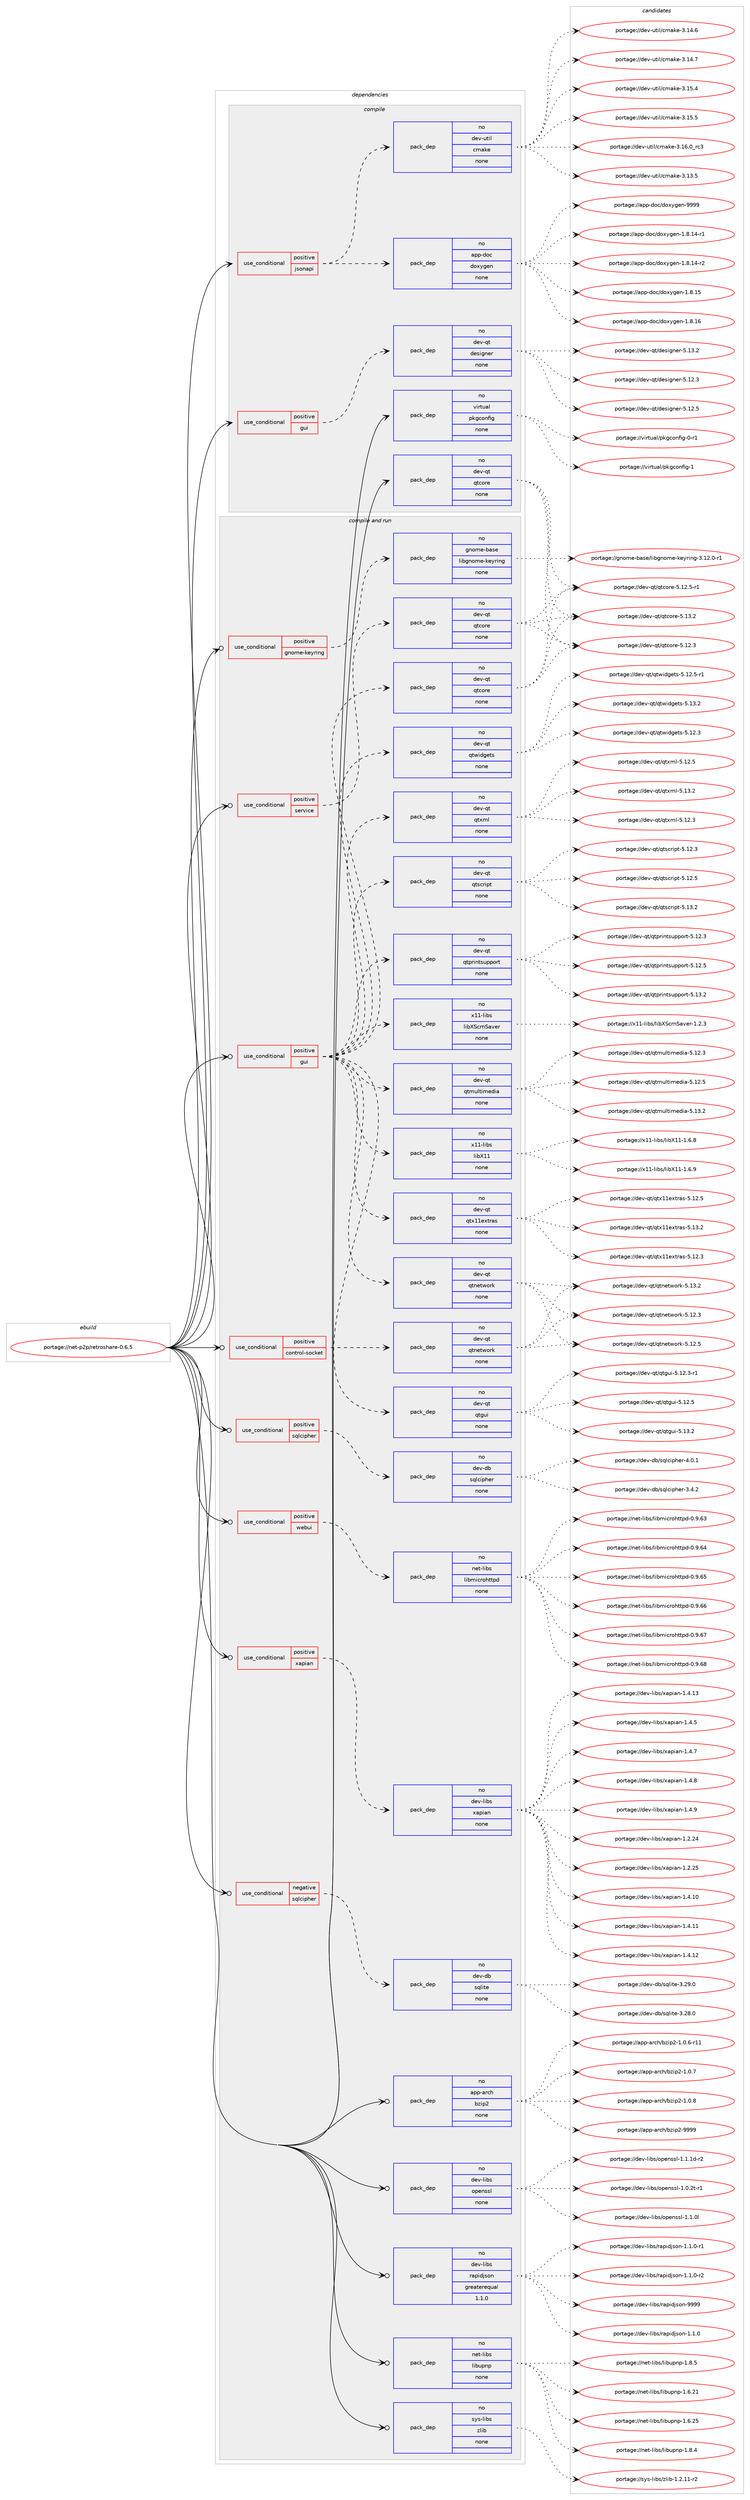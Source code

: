digraph prolog {

# *************
# Graph options
# *************

newrank=true;
concentrate=true;
compound=true;
graph [rankdir=LR,fontname=Helvetica,fontsize=10,ranksep=1.5];#, ranksep=2.5, nodesep=0.2];
edge  [arrowhead=vee];
node  [fontname=Helvetica,fontsize=10];

# **********
# The ebuild
# **********

subgraph cluster_leftcol {
color=gray;
rank=same;
label=<<i>ebuild</i>>;
id [label="portage://net-p2p/retroshare-0.6.5", color=red, width=4, href="../net-p2p/retroshare-0.6.5.svg"];
}

# ****************
# The dependencies
# ****************

subgraph cluster_midcol {
color=gray;
label=<<i>dependencies</i>>;
subgraph cluster_compile {
fillcolor="#eeeeee";
style=filled;
label=<<i>compile</i>>;
subgraph cond93320 {
dependency373600 [label=<<TABLE BORDER="0" CELLBORDER="1" CELLSPACING="0" CELLPADDING="4"><TR><TD ROWSPAN="3" CELLPADDING="10">use_conditional</TD></TR><TR><TD>positive</TD></TR><TR><TD>gui</TD></TR></TABLE>>, shape=none, color=red];
subgraph pack273964 {
dependency373601 [label=<<TABLE BORDER="0" CELLBORDER="1" CELLSPACING="0" CELLPADDING="4" WIDTH="220"><TR><TD ROWSPAN="6" CELLPADDING="30">pack_dep</TD></TR><TR><TD WIDTH="110">no</TD></TR><TR><TD>dev-qt</TD></TR><TR><TD>designer</TD></TR><TR><TD>none</TD></TR><TR><TD></TD></TR></TABLE>>, shape=none, color=blue];
}
dependency373600:e -> dependency373601:w [weight=20,style="dashed",arrowhead="vee"];
}
id:e -> dependency373600:w [weight=20,style="solid",arrowhead="vee"];
subgraph cond93321 {
dependency373602 [label=<<TABLE BORDER="0" CELLBORDER="1" CELLSPACING="0" CELLPADDING="4"><TR><TD ROWSPAN="3" CELLPADDING="10">use_conditional</TD></TR><TR><TD>positive</TD></TR><TR><TD>jsonapi</TD></TR></TABLE>>, shape=none, color=red];
subgraph pack273965 {
dependency373603 [label=<<TABLE BORDER="0" CELLBORDER="1" CELLSPACING="0" CELLPADDING="4" WIDTH="220"><TR><TD ROWSPAN="6" CELLPADDING="30">pack_dep</TD></TR><TR><TD WIDTH="110">no</TD></TR><TR><TD>app-doc</TD></TR><TR><TD>doxygen</TD></TR><TR><TD>none</TD></TR><TR><TD></TD></TR></TABLE>>, shape=none, color=blue];
}
dependency373602:e -> dependency373603:w [weight=20,style="dashed",arrowhead="vee"];
subgraph pack273966 {
dependency373604 [label=<<TABLE BORDER="0" CELLBORDER="1" CELLSPACING="0" CELLPADDING="4" WIDTH="220"><TR><TD ROWSPAN="6" CELLPADDING="30">pack_dep</TD></TR><TR><TD WIDTH="110">no</TD></TR><TR><TD>dev-util</TD></TR><TR><TD>cmake</TD></TR><TR><TD>none</TD></TR><TR><TD></TD></TR></TABLE>>, shape=none, color=blue];
}
dependency373602:e -> dependency373604:w [weight=20,style="dashed",arrowhead="vee"];
}
id:e -> dependency373602:w [weight=20,style="solid",arrowhead="vee"];
subgraph pack273967 {
dependency373605 [label=<<TABLE BORDER="0" CELLBORDER="1" CELLSPACING="0" CELLPADDING="4" WIDTH="220"><TR><TD ROWSPAN="6" CELLPADDING="30">pack_dep</TD></TR><TR><TD WIDTH="110">no</TD></TR><TR><TD>dev-qt</TD></TR><TR><TD>qtcore</TD></TR><TR><TD>none</TD></TR><TR><TD></TD></TR></TABLE>>, shape=none, color=blue];
}
id:e -> dependency373605:w [weight=20,style="solid",arrowhead="vee"];
subgraph pack273968 {
dependency373606 [label=<<TABLE BORDER="0" CELLBORDER="1" CELLSPACING="0" CELLPADDING="4" WIDTH="220"><TR><TD ROWSPAN="6" CELLPADDING="30">pack_dep</TD></TR><TR><TD WIDTH="110">no</TD></TR><TR><TD>virtual</TD></TR><TR><TD>pkgconfig</TD></TR><TR><TD>none</TD></TR><TR><TD></TD></TR></TABLE>>, shape=none, color=blue];
}
id:e -> dependency373606:w [weight=20,style="solid",arrowhead="vee"];
}
subgraph cluster_compileandrun {
fillcolor="#eeeeee";
style=filled;
label=<<i>compile and run</i>>;
subgraph cond93322 {
dependency373607 [label=<<TABLE BORDER="0" CELLBORDER="1" CELLSPACING="0" CELLPADDING="4"><TR><TD ROWSPAN="3" CELLPADDING="10">use_conditional</TD></TR><TR><TD>negative</TD></TR><TR><TD>sqlcipher</TD></TR></TABLE>>, shape=none, color=red];
subgraph pack273969 {
dependency373608 [label=<<TABLE BORDER="0" CELLBORDER="1" CELLSPACING="0" CELLPADDING="4" WIDTH="220"><TR><TD ROWSPAN="6" CELLPADDING="30">pack_dep</TD></TR><TR><TD WIDTH="110">no</TD></TR><TR><TD>dev-db</TD></TR><TR><TD>sqlite</TD></TR><TR><TD>none</TD></TR><TR><TD></TD></TR></TABLE>>, shape=none, color=blue];
}
dependency373607:e -> dependency373608:w [weight=20,style="dashed",arrowhead="vee"];
}
id:e -> dependency373607:w [weight=20,style="solid",arrowhead="odotvee"];
subgraph cond93323 {
dependency373609 [label=<<TABLE BORDER="0" CELLBORDER="1" CELLSPACING="0" CELLPADDING="4"><TR><TD ROWSPAN="3" CELLPADDING="10">use_conditional</TD></TR><TR><TD>positive</TD></TR><TR><TD>control-socket</TD></TR></TABLE>>, shape=none, color=red];
subgraph pack273970 {
dependency373610 [label=<<TABLE BORDER="0" CELLBORDER="1" CELLSPACING="0" CELLPADDING="4" WIDTH="220"><TR><TD ROWSPAN="6" CELLPADDING="30">pack_dep</TD></TR><TR><TD WIDTH="110">no</TD></TR><TR><TD>dev-qt</TD></TR><TR><TD>qtnetwork</TD></TR><TR><TD>none</TD></TR><TR><TD></TD></TR></TABLE>>, shape=none, color=blue];
}
dependency373609:e -> dependency373610:w [weight=20,style="dashed",arrowhead="vee"];
}
id:e -> dependency373609:w [weight=20,style="solid",arrowhead="odotvee"];
subgraph cond93324 {
dependency373611 [label=<<TABLE BORDER="0" CELLBORDER="1" CELLSPACING="0" CELLPADDING="4"><TR><TD ROWSPAN="3" CELLPADDING="10">use_conditional</TD></TR><TR><TD>positive</TD></TR><TR><TD>gnome-keyring</TD></TR></TABLE>>, shape=none, color=red];
subgraph pack273971 {
dependency373612 [label=<<TABLE BORDER="0" CELLBORDER="1" CELLSPACING="0" CELLPADDING="4" WIDTH="220"><TR><TD ROWSPAN="6" CELLPADDING="30">pack_dep</TD></TR><TR><TD WIDTH="110">no</TD></TR><TR><TD>gnome-base</TD></TR><TR><TD>libgnome-keyring</TD></TR><TR><TD>none</TD></TR><TR><TD></TD></TR></TABLE>>, shape=none, color=blue];
}
dependency373611:e -> dependency373612:w [weight=20,style="dashed",arrowhead="vee"];
}
id:e -> dependency373611:w [weight=20,style="solid",arrowhead="odotvee"];
subgraph cond93325 {
dependency373613 [label=<<TABLE BORDER="0" CELLBORDER="1" CELLSPACING="0" CELLPADDING="4"><TR><TD ROWSPAN="3" CELLPADDING="10">use_conditional</TD></TR><TR><TD>positive</TD></TR><TR><TD>gui</TD></TR></TABLE>>, shape=none, color=red];
subgraph pack273972 {
dependency373614 [label=<<TABLE BORDER="0" CELLBORDER="1" CELLSPACING="0" CELLPADDING="4" WIDTH="220"><TR><TD ROWSPAN="6" CELLPADDING="30">pack_dep</TD></TR><TR><TD WIDTH="110">no</TD></TR><TR><TD>dev-qt</TD></TR><TR><TD>qtcore</TD></TR><TR><TD>none</TD></TR><TR><TD></TD></TR></TABLE>>, shape=none, color=blue];
}
dependency373613:e -> dependency373614:w [weight=20,style="dashed",arrowhead="vee"];
subgraph pack273973 {
dependency373615 [label=<<TABLE BORDER="0" CELLBORDER="1" CELLSPACING="0" CELLPADDING="4" WIDTH="220"><TR><TD ROWSPAN="6" CELLPADDING="30">pack_dep</TD></TR><TR><TD WIDTH="110">no</TD></TR><TR><TD>dev-qt</TD></TR><TR><TD>qtmultimedia</TD></TR><TR><TD>none</TD></TR><TR><TD></TD></TR></TABLE>>, shape=none, color=blue];
}
dependency373613:e -> dependency373615:w [weight=20,style="dashed",arrowhead="vee"];
subgraph pack273974 {
dependency373616 [label=<<TABLE BORDER="0" CELLBORDER="1" CELLSPACING="0" CELLPADDING="4" WIDTH="220"><TR><TD ROWSPAN="6" CELLPADDING="30">pack_dep</TD></TR><TR><TD WIDTH="110">no</TD></TR><TR><TD>dev-qt</TD></TR><TR><TD>qtnetwork</TD></TR><TR><TD>none</TD></TR><TR><TD></TD></TR></TABLE>>, shape=none, color=blue];
}
dependency373613:e -> dependency373616:w [weight=20,style="dashed",arrowhead="vee"];
subgraph pack273975 {
dependency373617 [label=<<TABLE BORDER="0" CELLBORDER="1" CELLSPACING="0" CELLPADDING="4" WIDTH="220"><TR><TD ROWSPAN="6" CELLPADDING="30">pack_dep</TD></TR><TR><TD WIDTH="110">no</TD></TR><TR><TD>dev-qt</TD></TR><TR><TD>qtprintsupport</TD></TR><TR><TD>none</TD></TR><TR><TD></TD></TR></TABLE>>, shape=none, color=blue];
}
dependency373613:e -> dependency373617:w [weight=20,style="dashed",arrowhead="vee"];
subgraph pack273976 {
dependency373618 [label=<<TABLE BORDER="0" CELLBORDER="1" CELLSPACING="0" CELLPADDING="4" WIDTH="220"><TR><TD ROWSPAN="6" CELLPADDING="30">pack_dep</TD></TR><TR><TD WIDTH="110">no</TD></TR><TR><TD>dev-qt</TD></TR><TR><TD>qtscript</TD></TR><TR><TD>none</TD></TR><TR><TD></TD></TR></TABLE>>, shape=none, color=blue];
}
dependency373613:e -> dependency373618:w [weight=20,style="dashed",arrowhead="vee"];
subgraph pack273977 {
dependency373619 [label=<<TABLE BORDER="0" CELLBORDER="1" CELLSPACING="0" CELLPADDING="4" WIDTH="220"><TR><TD ROWSPAN="6" CELLPADDING="30">pack_dep</TD></TR><TR><TD WIDTH="110">no</TD></TR><TR><TD>dev-qt</TD></TR><TR><TD>qtxml</TD></TR><TR><TD>none</TD></TR><TR><TD></TD></TR></TABLE>>, shape=none, color=blue];
}
dependency373613:e -> dependency373619:w [weight=20,style="dashed",arrowhead="vee"];
subgraph pack273978 {
dependency373620 [label=<<TABLE BORDER="0" CELLBORDER="1" CELLSPACING="0" CELLPADDING="4" WIDTH="220"><TR><TD ROWSPAN="6" CELLPADDING="30">pack_dep</TD></TR><TR><TD WIDTH="110">no</TD></TR><TR><TD>dev-qt</TD></TR><TR><TD>qtgui</TD></TR><TR><TD>none</TD></TR><TR><TD></TD></TR></TABLE>>, shape=none, color=blue];
}
dependency373613:e -> dependency373620:w [weight=20,style="dashed",arrowhead="vee"];
subgraph pack273979 {
dependency373621 [label=<<TABLE BORDER="0" CELLBORDER="1" CELLSPACING="0" CELLPADDING="4" WIDTH="220"><TR><TD ROWSPAN="6" CELLPADDING="30">pack_dep</TD></TR><TR><TD WIDTH="110">no</TD></TR><TR><TD>dev-qt</TD></TR><TR><TD>qtwidgets</TD></TR><TR><TD>none</TD></TR><TR><TD></TD></TR></TABLE>>, shape=none, color=blue];
}
dependency373613:e -> dependency373621:w [weight=20,style="dashed",arrowhead="vee"];
subgraph pack273980 {
dependency373622 [label=<<TABLE BORDER="0" CELLBORDER="1" CELLSPACING="0" CELLPADDING="4" WIDTH="220"><TR><TD ROWSPAN="6" CELLPADDING="30">pack_dep</TD></TR><TR><TD WIDTH="110">no</TD></TR><TR><TD>dev-qt</TD></TR><TR><TD>qtx11extras</TD></TR><TR><TD>none</TD></TR><TR><TD></TD></TR></TABLE>>, shape=none, color=blue];
}
dependency373613:e -> dependency373622:w [weight=20,style="dashed",arrowhead="vee"];
subgraph pack273981 {
dependency373623 [label=<<TABLE BORDER="0" CELLBORDER="1" CELLSPACING="0" CELLPADDING="4" WIDTH="220"><TR><TD ROWSPAN="6" CELLPADDING="30">pack_dep</TD></TR><TR><TD WIDTH="110">no</TD></TR><TR><TD>x11-libs</TD></TR><TR><TD>libX11</TD></TR><TR><TD>none</TD></TR><TR><TD></TD></TR></TABLE>>, shape=none, color=blue];
}
dependency373613:e -> dependency373623:w [weight=20,style="dashed",arrowhead="vee"];
subgraph pack273982 {
dependency373624 [label=<<TABLE BORDER="0" CELLBORDER="1" CELLSPACING="0" CELLPADDING="4" WIDTH="220"><TR><TD ROWSPAN="6" CELLPADDING="30">pack_dep</TD></TR><TR><TD WIDTH="110">no</TD></TR><TR><TD>x11-libs</TD></TR><TR><TD>libXScrnSaver</TD></TR><TR><TD>none</TD></TR><TR><TD></TD></TR></TABLE>>, shape=none, color=blue];
}
dependency373613:e -> dependency373624:w [weight=20,style="dashed",arrowhead="vee"];
}
id:e -> dependency373613:w [weight=20,style="solid",arrowhead="odotvee"];
subgraph cond93326 {
dependency373625 [label=<<TABLE BORDER="0" CELLBORDER="1" CELLSPACING="0" CELLPADDING="4"><TR><TD ROWSPAN="3" CELLPADDING="10">use_conditional</TD></TR><TR><TD>positive</TD></TR><TR><TD>service</TD></TR></TABLE>>, shape=none, color=red];
subgraph pack273983 {
dependency373626 [label=<<TABLE BORDER="0" CELLBORDER="1" CELLSPACING="0" CELLPADDING="4" WIDTH="220"><TR><TD ROWSPAN="6" CELLPADDING="30">pack_dep</TD></TR><TR><TD WIDTH="110">no</TD></TR><TR><TD>dev-qt</TD></TR><TR><TD>qtcore</TD></TR><TR><TD>none</TD></TR><TR><TD></TD></TR></TABLE>>, shape=none, color=blue];
}
dependency373625:e -> dependency373626:w [weight=20,style="dashed",arrowhead="vee"];
}
id:e -> dependency373625:w [weight=20,style="solid",arrowhead="odotvee"];
subgraph cond93327 {
dependency373627 [label=<<TABLE BORDER="0" CELLBORDER="1" CELLSPACING="0" CELLPADDING="4"><TR><TD ROWSPAN="3" CELLPADDING="10">use_conditional</TD></TR><TR><TD>positive</TD></TR><TR><TD>sqlcipher</TD></TR></TABLE>>, shape=none, color=red];
subgraph pack273984 {
dependency373628 [label=<<TABLE BORDER="0" CELLBORDER="1" CELLSPACING="0" CELLPADDING="4" WIDTH="220"><TR><TD ROWSPAN="6" CELLPADDING="30">pack_dep</TD></TR><TR><TD WIDTH="110">no</TD></TR><TR><TD>dev-db</TD></TR><TR><TD>sqlcipher</TD></TR><TR><TD>none</TD></TR><TR><TD></TD></TR></TABLE>>, shape=none, color=blue];
}
dependency373627:e -> dependency373628:w [weight=20,style="dashed",arrowhead="vee"];
}
id:e -> dependency373627:w [weight=20,style="solid",arrowhead="odotvee"];
subgraph cond93328 {
dependency373629 [label=<<TABLE BORDER="0" CELLBORDER="1" CELLSPACING="0" CELLPADDING="4"><TR><TD ROWSPAN="3" CELLPADDING="10">use_conditional</TD></TR><TR><TD>positive</TD></TR><TR><TD>webui</TD></TR></TABLE>>, shape=none, color=red];
subgraph pack273985 {
dependency373630 [label=<<TABLE BORDER="0" CELLBORDER="1" CELLSPACING="0" CELLPADDING="4" WIDTH="220"><TR><TD ROWSPAN="6" CELLPADDING="30">pack_dep</TD></TR><TR><TD WIDTH="110">no</TD></TR><TR><TD>net-libs</TD></TR><TR><TD>libmicrohttpd</TD></TR><TR><TD>none</TD></TR><TR><TD></TD></TR></TABLE>>, shape=none, color=blue];
}
dependency373629:e -> dependency373630:w [weight=20,style="dashed",arrowhead="vee"];
}
id:e -> dependency373629:w [weight=20,style="solid",arrowhead="odotvee"];
subgraph cond93329 {
dependency373631 [label=<<TABLE BORDER="0" CELLBORDER="1" CELLSPACING="0" CELLPADDING="4"><TR><TD ROWSPAN="3" CELLPADDING="10">use_conditional</TD></TR><TR><TD>positive</TD></TR><TR><TD>xapian</TD></TR></TABLE>>, shape=none, color=red];
subgraph pack273986 {
dependency373632 [label=<<TABLE BORDER="0" CELLBORDER="1" CELLSPACING="0" CELLPADDING="4" WIDTH="220"><TR><TD ROWSPAN="6" CELLPADDING="30">pack_dep</TD></TR><TR><TD WIDTH="110">no</TD></TR><TR><TD>dev-libs</TD></TR><TR><TD>xapian</TD></TR><TR><TD>none</TD></TR><TR><TD></TD></TR></TABLE>>, shape=none, color=blue];
}
dependency373631:e -> dependency373632:w [weight=20,style="dashed",arrowhead="vee"];
}
id:e -> dependency373631:w [weight=20,style="solid",arrowhead="odotvee"];
subgraph pack273987 {
dependency373633 [label=<<TABLE BORDER="0" CELLBORDER="1" CELLSPACING="0" CELLPADDING="4" WIDTH="220"><TR><TD ROWSPAN="6" CELLPADDING="30">pack_dep</TD></TR><TR><TD WIDTH="110">no</TD></TR><TR><TD>app-arch</TD></TR><TR><TD>bzip2</TD></TR><TR><TD>none</TD></TR><TR><TD></TD></TR></TABLE>>, shape=none, color=blue];
}
id:e -> dependency373633:w [weight=20,style="solid",arrowhead="odotvee"];
subgraph pack273988 {
dependency373634 [label=<<TABLE BORDER="0" CELLBORDER="1" CELLSPACING="0" CELLPADDING="4" WIDTH="220"><TR><TD ROWSPAN="6" CELLPADDING="30">pack_dep</TD></TR><TR><TD WIDTH="110">no</TD></TR><TR><TD>dev-libs</TD></TR><TR><TD>openssl</TD></TR><TR><TD>none</TD></TR><TR><TD></TD></TR></TABLE>>, shape=none, color=blue];
}
id:e -> dependency373634:w [weight=20,style="solid",arrowhead="odotvee"];
subgraph pack273989 {
dependency373635 [label=<<TABLE BORDER="0" CELLBORDER="1" CELLSPACING="0" CELLPADDING="4" WIDTH="220"><TR><TD ROWSPAN="6" CELLPADDING="30">pack_dep</TD></TR><TR><TD WIDTH="110">no</TD></TR><TR><TD>dev-libs</TD></TR><TR><TD>rapidjson</TD></TR><TR><TD>greaterequal</TD></TR><TR><TD>1.1.0</TD></TR></TABLE>>, shape=none, color=blue];
}
id:e -> dependency373635:w [weight=20,style="solid",arrowhead="odotvee"];
subgraph pack273990 {
dependency373636 [label=<<TABLE BORDER="0" CELLBORDER="1" CELLSPACING="0" CELLPADDING="4" WIDTH="220"><TR><TD ROWSPAN="6" CELLPADDING="30">pack_dep</TD></TR><TR><TD WIDTH="110">no</TD></TR><TR><TD>net-libs</TD></TR><TR><TD>libupnp</TD></TR><TR><TD>none</TD></TR><TR><TD></TD></TR></TABLE>>, shape=none, color=blue];
}
id:e -> dependency373636:w [weight=20,style="solid",arrowhead="odotvee"];
subgraph pack273991 {
dependency373637 [label=<<TABLE BORDER="0" CELLBORDER="1" CELLSPACING="0" CELLPADDING="4" WIDTH="220"><TR><TD ROWSPAN="6" CELLPADDING="30">pack_dep</TD></TR><TR><TD WIDTH="110">no</TD></TR><TR><TD>sys-libs</TD></TR><TR><TD>zlib</TD></TR><TR><TD>none</TD></TR><TR><TD></TD></TR></TABLE>>, shape=none, color=blue];
}
id:e -> dependency373637:w [weight=20,style="solid",arrowhead="odotvee"];
}
subgraph cluster_run {
fillcolor="#eeeeee";
style=filled;
label=<<i>run</i>>;
}
}

# **************
# The candidates
# **************

subgraph cluster_choices {
rank=same;
color=gray;
label=<<i>candidates</i>>;

subgraph choice273964 {
color=black;
nodesep=1;
choiceportage100101118451131164710010111510510311010111445534649504651 [label="portage://dev-qt/designer-5.12.3", color=red, width=4,href="../dev-qt/designer-5.12.3.svg"];
choiceportage100101118451131164710010111510510311010111445534649504653 [label="portage://dev-qt/designer-5.12.5", color=red, width=4,href="../dev-qt/designer-5.12.5.svg"];
choiceportage100101118451131164710010111510510311010111445534649514650 [label="portage://dev-qt/designer-5.13.2", color=red, width=4,href="../dev-qt/designer-5.13.2.svg"];
dependency373601:e -> choiceportage100101118451131164710010111510510311010111445534649504651:w [style=dotted,weight="100"];
dependency373601:e -> choiceportage100101118451131164710010111510510311010111445534649504653:w [style=dotted,weight="100"];
dependency373601:e -> choiceportage100101118451131164710010111510510311010111445534649514650:w [style=dotted,weight="100"];
}
subgraph choice273965 {
color=black;
nodesep=1;
choiceportage97112112451001119947100111120121103101110454946564649524511449 [label="portage://app-doc/doxygen-1.8.14-r1", color=red, width=4,href="../app-doc/doxygen-1.8.14-r1.svg"];
choiceportage97112112451001119947100111120121103101110454946564649524511450 [label="portage://app-doc/doxygen-1.8.14-r2", color=red, width=4,href="../app-doc/doxygen-1.8.14-r2.svg"];
choiceportage9711211245100111994710011112012110310111045494656464953 [label="portage://app-doc/doxygen-1.8.15", color=red, width=4,href="../app-doc/doxygen-1.8.15.svg"];
choiceportage9711211245100111994710011112012110310111045494656464954 [label="portage://app-doc/doxygen-1.8.16", color=red, width=4,href="../app-doc/doxygen-1.8.16.svg"];
choiceportage971121124510011199471001111201211031011104557575757 [label="portage://app-doc/doxygen-9999", color=red, width=4,href="../app-doc/doxygen-9999.svg"];
dependency373603:e -> choiceportage97112112451001119947100111120121103101110454946564649524511449:w [style=dotted,weight="100"];
dependency373603:e -> choiceportage97112112451001119947100111120121103101110454946564649524511450:w [style=dotted,weight="100"];
dependency373603:e -> choiceportage9711211245100111994710011112012110310111045494656464953:w [style=dotted,weight="100"];
dependency373603:e -> choiceportage9711211245100111994710011112012110310111045494656464954:w [style=dotted,weight="100"];
dependency373603:e -> choiceportage971121124510011199471001111201211031011104557575757:w [style=dotted,weight="100"];
}
subgraph choice273966 {
color=black;
nodesep=1;
choiceportage1001011184511711610510847991099710710145514649514653 [label="portage://dev-util/cmake-3.13.5", color=red, width=4,href="../dev-util/cmake-3.13.5.svg"];
choiceportage1001011184511711610510847991099710710145514649524654 [label="portage://dev-util/cmake-3.14.6", color=red, width=4,href="../dev-util/cmake-3.14.6.svg"];
choiceportage1001011184511711610510847991099710710145514649524655 [label="portage://dev-util/cmake-3.14.7", color=red, width=4,href="../dev-util/cmake-3.14.7.svg"];
choiceportage1001011184511711610510847991099710710145514649534652 [label="portage://dev-util/cmake-3.15.4", color=red, width=4,href="../dev-util/cmake-3.15.4.svg"];
choiceportage1001011184511711610510847991099710710145514649534653 [label="portage://dev-util/cmake-3.15.5", color=red, width=4,href="../dev-util/cmake-3.15.5.svg"];
choiceportage1001011184511711610510847991099710710145514649544648951149951 [label="portage://dev-util/cmake-3.16.0_rc3", color=red, width=4,href="../dev-util/cmake-3.16.0_rc3.svg"];
dependency373604:e -> choiceportage1001011184511711610510847991099710710145514649514653:w [style=dotted,weight="100"];
dependency373604:e -> choiceportage1001011184511711610510847991099710710145514649524654:w [style=dotted,weight="100"];
dependency373604:e -> choiceportage1001011184511711610510847991099710710145514649524655:w [style=dotted,weight="100"];
dependency373604:e -> choiceportage1001011184511711610510847991099710710145514649534652:w [style=dotted,weight="100"];
dependency373604:e -> choiceportage1001011184511711610510847991099710710145514649534653:w [style=dotted,weight="100"];
dependency373604:e -> choiceportage1001011184511711610510847991099710710145514649544648951149951:w [style=dotted,weight="100"];
}
subgraph choice273967 {
color=black;
nodesep=1;
choiceportage10010111845113116471131169911111410145534649504651 [label="portage://dev-qt/qtcore-5.12.3", color=red, width=4,href="../dev-qt/qtcore-5.12.3.svg"];
choiceportage100101118451131164711311699111114101455346495046534511449 [label="portage://dev-qt/qtcore-5.12.5-r1", color=red, width=4,href="../dev-qt/qtcore-5.12.5-r1.svg"];
choiceportage10010111845113116471131169911111410145534649514650 [label="portage://dev-qt/qtcore-5.13.2", color=red, width=4,href="../dev-qt/qtcore-5.13.2.svg"];
dependency373605:e -> choiceportage10010111845113116471131169911111410145534649504651:w [style=dotted,weight="100"];
dependency373605:e -> choiceportage100101118451131164711311699111114101455346495046534511449:w [style=dotted,weight="100"];
dependency373605:e -> choiceportage10010111845113116471131169911111410145534649514650:w [style=dotted,weight="100"];
}
subgraph choice273968 {
color=black;
nodesep=1;
choiceportage11810511411611797108471121071039911111010210510345484511449 [label="portage://virtual/pkgconfig-0-r1", color=red, width=4,href="../virtual/pkgconfig-0-r1.svg"];
choiceportage1181051141161179710847112107103991111101021051034549 [label="portage://virtual/pkgconfig-1", color=red, width=4,href="../virtual/pkgconfig-1.svg"];
dependency373606:e -> choiceportage11810511411611797108471121071039911111010210510345484511449:w [style=dotted,weight="100"];
dependency373606:e -> choiceportage1181051141161179710847112107103991111101021051034549:w [style=dotted,weight="100"];
}
subgraph choice273969 {
color=black;
nodesep=1;
choiceportage10010111845100984711511310810511610145514650564648 [label="portage://dev-db/sqlite-3.28.0", color=red, width=4,href="../dev-db/sqlite-3.28.0.svg"];
choiceportage10010111845100984711511310810511610145514650574648 [label="portage://dev-db/sqlite-3.29.0", color=red, width=4,href="../dev-db/sqlite-3.29.0.svg"];
dependency373608:e -> choiceportage10010111845100984711511310810511610145514650564648:w [style=dotted,weight="100"];
dependency373608:e -> choiceportage10010111845100984711511310810511610145514650574648:w [style=dotted,weight="100"];
}
subgraph choice273970 {
color=black;
nodesep=1;
choiceportage100101118451131164711311611010111611911111410745534649504651 [label="portage://dev-qt/qtnetwork-5.12.3", color=red, width=4,href="../dev-qt/qtnetwork-5.12.3.svg"];
choiceportage100101118451131164711311611010111611911111410745534649504653 [label="portage://dev-qt/qtnetwork-5.12.5", color=red, width=4,href="../dev-qt/qtnetwork-5.12.5.svg"];
choiceportage100101118451131164711311611010111611911111410745534649514650 [label="portage://dev-qt/qtnetwork-5.13.2", color=red, width=4,href="../dev-qt/qtnetwork-5.13.2.svg"];
dependency373610:e -> choiceportage100101118451131164711311611010111611911111410745534649504651:w [style=dotted,weight="100"];
dependency373610:e -> choiceportage100101118451131164711311611010111611911111410745534649504653:w [style=dotted,weight="100"];
dependency373610:e -> choiceportage100101118451131164711311611010111611911111410745534649514650:w [style=dotted,weight="100"];
}
subgraph choice273971 {
color=black;
nodesep=1;
choiceportage103110111109101459897115101471081059810311011110910145107101121114105110103455146495046484511449 [label="portage://gnome-base/libgnome-keyring-3.12.0-r1", color=red, width=4,href="../gnome-base/libgnome-keyring-3.12.0-r1.svg"];
dependency373612:e -> choiceportage103110111109101459897115101471081059810311011110910145107101121114105110103455146495046484511449:w [style=dotted,weight="100"];
}
subgraph choice273972 {
color=black;
nodesep=1;
choiceportage10010111845113116471131169911111410145534649504651 [label="portage://dev-qt/qtcore-5.12.3", color=red, width=4,href="../dev-qt/qtcore-5.12.3.svg"];
choiceportage100101118451131164711311699111114101455346495046534511449 [label="portage://dev-qt/qtcore-5.12.5-r1", color=red, width=4,href="../dev-qt/qtcore-5.12.5-r1.svg"];
choiceportage10010111845113116471131169911111410145534649514650 [label="portage://dev-qt/qtcore-5.13.2", color=red, width=4,href="../dev-qt/qtcore-5.13.2.svg"];
dependency373614:e -> choiceportage10010111845113116471131169911111410145534649504651:w [style=dotted,weight="100"];
dependency373614:e -> choiceportage100101118451131164711311699111114101455346495046534511449:w [style=dotted,weight="100"];
dependency373614:e -> choiceportage10010111845113116471131169911111410145534649514650:w [style=dotted,weight="100"];
}
subgraph choice273973 {
color=black;
nodesep=1;
choiceportage10010111845113116471131161091171081161051091011001059745534649504651 [label="portage://dev-qt/qtmultimedia-5.12.3", color=red, width=4,href="../dev-qt/qtmultimedia-5.12.3.svg"];
choiceportage10010111845113116471131161091171081161051091011001059745534649504653 [label="portage://dev-qt/qtmultimedia-5.12.5", color=red, width=4,href="../dev-qt/qtmultimedia-5.12.5.svg"];
choiceportage10010111845113116471131161091171081161051091011001059745534649514650 [label="portage://dev-qt/qtmultimedia-5.13.2", color=red, width=4,href="../dev-qt/qtmultimedia-5.13.2.svg"];
dependency373615:e -> choiceportage10010111845113116471131161091171081161051091011001059745534649504651:w [style=dotted,weight="100"];
dependency373615:e -> choiceportage10010111845113116471131161091171081161051091011001059745534649504653:w [style=dotted,weight="100"];
dependency373615:e -> choiceportage10010111845113116471131161091171081161051091011001059745534649514650:w [style=dotted,weight="100"];
}
subgraph choice273974 {
color=black;
nodesep=1;
choiceportage100101118451131164711311611010111611911111410745534649504651 [label="portage://dev-qt/qtnetwork-5.12.3", color=red, width=4,href="../dev-qt/qtnetwork-5.12.3.svg"];
choiceportage100101118451131164711311611010111611911111410745534649504653 [label="portage://dev-qt/qtnetwork-5.12.5", color=red, width=4,href="../dev-qt/qtnetwork-5.12.5.svg"];
choiceportage100101118451131164711311611010111611911111410745534649514650 [label="portage://dev-qt/qtnetwork-5.13.2", color=red, width=4,href="../dev-qt/qtnetwork-5.13.2.svg"];
dependency373616:e -> choiceportage100101118451131164711311611010111611911111410745534649504651:w [style=dotted,weight="100"];
dependency373616:e -> choiceportage100101118451131164711311611010111611911111410745534649504653:w [style=dotted,weight="100"];
dependency373616:e -> choiceportage100101118451131164711311611010111611911111410745534649514650:w [style=dotted,weight="100"];
}
subgraph choice273975 {
color=black;
nodesep=1;
choiceportage100101118451131164711311611211410511011611511711211211111411645534649504651 [label="portage://dev-qt/qtprintsupport-5.12.3", color=red, width=4,href="../dev-qt/qtprintsupport-5.12.3.svg"];
choiceportage100101118451131164711311611211410511011611511711211211111411645534649504653 [label="portage://dev-qt/qtprintsupport-5.12.5", color=red, width=4,href="../dev-qt/qtprintsupport-5.12.5.svg"];
choiceportage100101118451131164711311611211410511011611511711211211111411645534649514650 [label="portage://dev-qt/qtprintsupport-5.13.2", color=red, width=4,href="../dev-qt/qtprintsupport-5.13.2.svg"];
dependency373617:e -> choiceportage100101118451131164711311611211410511011611511711211211111411645534649504651:w [style=dotted,weight="100"];
dependency373617:e -> choiceportage100101118451131164711311611211410511011611511711211211111411645534649504653:w [style=dotted,weight="100"];
dependency373617:e -> choiceportage100101118451131164711311611211410511011611511711211211111411645534649514650:w [style=dotted,weight="100"];
}
subgraph choice273976 {
color=black;
nodesep=1;
choiceportage10010111845113116471131161159911410511211645534649504651 [label="portage://dev-qt/qtscript-5.12.3", color=red, width=4,href="../dev-qt/qtscript-5.12.3.svg"];
choiceportage10010111845113116471131161159911410511211645534649504653 [label="portage://dev-qt/qtscript-5.12.5", color=red, width=4,href="../dev-qt/qtscript-5.12.5.svg"];
choiceportage10010111845113116471131161159911410511211645534649514650 [label="portage://dev-qt/qtscript-5.13.2", color=red, width=4,href="../dev-qt/qtscript-5.13.2.svg"];
dependency373618:e -> choiceportage10010111845113116471131161159911410511211645534649504651:w [style=dotted,weight="100"];
dependency373618:e -> choiceportage10010111845113116471131161159911410511211645534649504653:w [style=dotted,weight="100"];
dependency373618:e -> choiceportage10010111845113116471131161159911410511211645534649514650:w [style=dotted,weight="100"];
}
subgraph choice273977 {
color=black;
nodesep=1;
choiceportage100101118451131164711311612010910845534649504651 [label="portage://dev-qt/qtxml-5.12.3", color=red, width=4,href="../dev-qt/qtxml-5.12.3.svg"];
choiceportage100101118451131164711311612010910845534649504653 [label="portage://dev-qt/qtxml-5.12.5", color=red, width=4,href="../dev-qt/qtxml-5.12.5.svg"];
choiceportage100101118451131164711311612010910845534649514650 [label="portage://dev-qt/qtxml-5.13.2", color=red, width=4,href="../dev-qt/qtxml-5.13.2.svg"];
dependency373619:e -> choiceportage100101118451131164711311612010910845534649504651:w [style=dotted,weight="100"];
dependency373619:e -> choiceportage100101118451131164711311612010910845534649504653:w [style=dotted,weight="100"];
dependency373619:e -> choiceportage100101118451131164711311612010910845534649514650:w [style=dotted,weight="100"];
}
subgraph choice273978 {
color=black;
nodesep=1;
choiceportage1001011184511311647113116103117105455346495046514511449 [label="portage://dev-qt/qtgui-5.12.3-r1", color=red, width=4,href="../dev-qt/qtgui-5.12.3-r1.svg"];
choiceportage100101118451131164711311610311710545534649504653 [label="portage://dev-qt/qtgui-5.12.5", color=red, width=4,href="../dev-qt/qtgui-5.12.5.svg"];
choiceportage100101118451131164711311610311710545534649514650 [label="portage://dev-qt/qtgui-5.13.2", color=red, width=4,href="../dev-qt/qtgui-5.13.2.svg"];
dependency373620:e -> choiceportage1001011184511311647113116103117105455346495046514511449:w [style=dotted,weight="100"];
dependency373620:e -> choiceportage100101118451131164711311610311710545534649504653:w [style=dotted,weight="100"];
dependency373620:e -> choiceportage100101118451131164711311610311710545534649514650:w [style=dotted,weight="100"];
}
subgraph choice273979 {
color=black;
nodesep=1;
choiceportage100101118451131164711311611910510010310111611545534649504651 [label="portage://dev-qt/qtwidgets-5.12.3", color=red, width=4,href="../dev-qt/qtwidgets-5.12.3.svg"];
choiceportage1001011184511311647113116119105100103101116115455346495046534511449 [label="portage://dev-qt/qtwidgets-5.12.5-r1", color=red, width=4,href="../dev-qt/qtwidgets-5.12.5-r1.svg"];
choiceportage100101118451131164711311611910510010310111611545534649514650 [label="portage://dev-qt/qtwidgets-5.13.2", color=red, width=4,href="../dev-qt/qtwidgets-5.13.2.svg"];
dependency373621:e -> choiceportage100101118451131164711311611910510010310111611545534649504651:w [style=dotted,weight="100"];
dependency373621:e -> choiceportage1001011184511311647113116119105100103101116115455346495046534511449:w [style=dotted,weight="100"];
dependency373621:e -> choiceportage100101118451131164711311611910510010310111611545534649514650:w [style=dotted,weight="100"];
}
subgraph choice273980 {
color=black;
nodesep=1;
choiceportage100101118451131164711311612049491011201161149711545534649504651 [label="portage://dev-qt/qtx11extras-5.12.3", color=red, width=4,href="../dev-qt/qtx11extras-5.12.3.svg"];
choiceportage100101118451131164711311612049491011201161149711545534649504653 [label="portage://dev-qt/qtx11extras-5.12.5", color=red, width=4,href="../dev-qt/qtx11extras-5.12.5.svg"];
choiceportage100101118451131164711311612049491011201161149711545534649514650 [label="portage://dev-qt/qtx11extras-5.13.2", color=red, width=4,href="../dev-qt/qtx11extras-5.13.2.svg"];
dependency373622:e -> choiceportage100101118451131164711311612049491011201161149711545534649504651:w [style=dotted,weight="100"];
dependency373622:e -> choiceportage100101118451131164711311612049491011201161149711545534649504653:w [style=dotted,weight="100"];
dependency373622:e -> choiceportage100101118451131164711311612049491011201161149711545534649514650:w [style=dotted,weight="100"];
}
subgraph choice273981 {
color=black;
nodesep=1;
choiceportage120494945108105981154710810598884949454946544656 [label="portage://x11-libs/libX11-1.6.8", color=red, width=4,href="../x11-libs/libX11-1.6.8.svg"];
choiceportage120494945108105981154710810598884949454946544657 [label="portage://x11-libs/libX11-1.6.9", color=red, width=4,href="../x11-libs/libX11-1.6.9.svg"];
dependency373623:e -> choiceportage120494945108105981154710810598884949454946544656:w [style=dotted,weight="100"];
dependency373623:e -> choiceportage120494945108105981154710810598884949454946544657:w [style=dotted,weight="100"];
}
subgraph choice273982 {
color=black;
nodesep=1;
choiceportage1204949451081059811547108105988883991141108397118101114454946504651 [label="portage://x11-libs/libXScrnSaver-1.2.3", color=red, width=4,href="../x11-libs/libXScrnSaver-1.2.3.svg"];
dependency373624:e -> choiceportage1204949451081059811547108105988883991141108397118101114454946504651:w [style=dotted,weight="100"];
}
subgraph choice273983 {
color=black;
nodesep=1;
choiceportage10010111845113116471131169911111410145534649504651 [label="portage://dev-qt/qtcore-5.12.3", color=red, width=4,href="../dev-qt/qtcore-5.12.3.svg"];
choiceportage100101118451131164711311699111114101455346495046534511449 [label="portage://dev-qt/qtcore-5.12.5-r1", color=red, width=4,href="../dev-qt/qtcore-5.12.5-r1.svg"];
choiceportage10010111845113116471131169911111410145534649514650 [label="portage://dev-qt/qtcore-5.13.2", color=red, width=4,href="../dev-qt/qtcore-5.13.2.svg"];
dependency373626:e -> choiceportage10010111845113116471131169911111410145534649504651:w [style=dotted,weight="100"];
dependency373626:e -> choiceportage100101118451131164711311699111114101455346495046534511449:w [style=dotted,weight="100"];
dependency373626:e -> choiceportage10010111845113116471131169911111410145534649514650:w [style=dotted,weight="100"];
}
subgraph choice273984 {
color=black;
nodesep=1;
choiceportage10010111845100984711511310899105112104101114455146524650 [label="portage://dev-db/sqlcipher-3.4.2", color=red, width=4,href="../dev-db/sqlcipher-3.4.2.svg"];
choiceportage10010111845100984711511310899105112104101114455246484649 [label="portage://dev-db/sqlcipher-4.0.1", color=red, width=4,href="../dev-db/sqlcipher-4.0.1.svg"];
dependency373628:e -> choiceportage10010111845100984711511310899105112104101114455146524650:w [style=dotted,weight="100"];
dependency373628:e -> choiceportage10010111845100984711511310899105112104101114455246484649:w [style=dotted,weight="100"];
}
subgraph choice273985 {
color=black;
nodesep=1;
choiceportage110101116451081059811547108105981091059911411110411611611210045484657465451 [label="portage://net-libs/libmicrohttpd-0.9.63", color=red, width=4,href="../net-libs/libmicrohttpd-0.9.63.svg"];
choiceportage110101116451081059811547108105981091059911411110411611611210045484657465452 [label="portage://net-libs/libmicrohttpd-0.9.64", color=red, width=4,href="../net-libs/libmicrohttpd-0.9.64.svg"];
choiceportage110101116451081059811547108105981091059911411110411611611210045484657465453 [label="portage://net-libs/libmicrohttpd-0.9.65", color=red, width=4,href="../net-libs/libmicrohttpd-0.9.65.svg"];
choiceportage110101116451081059811547108105981091059911411110411611611210045484657465454 [label="portage://net-libs/libmicrohttpd-0.9.66", color=red, width=4,href="../net-libs/libmicrohttpd-0.9.66.svg"];
choiceportage110101116451081059811547108105981091059911411110411611611210045484657465455 [label="portage://net-libs/libmicrohttpd-0.9.67", color=red, width=4,href="../net-libs/libmicrohttpd-0.9.67.svg"];
choiceportage110101116451081059811547108105981091059911411110411611611210045484657465456 [label="portage://net-libs/libmicrohttpd-0.9.68", color=red, width=4,href="../net-libs/libmicrohttpd-0.9.68.svg"];
dependency373630:e -> choiceportage110101116451081059811547108105981091059911411110411611611210045484657465451:w [style=dotted,weight="100"];
dependency373630:e -> choiceportage110101116451081059811547108105981091059911411110411611611210045484657465452:w [style=dotted,weight="100"];
dependency373630:e -> choiceportage110101116451081059811547108105981091059911411110411611611210045484657465453:w [style=dotted,weight="100"];
dependency373630:e -> choiceportage110101116451081059811547108105981091059911411110411611611210045484657465454:w [style=dotted,weight="100"];
dependency373630:e -> choiceportage110101116451081059811547108105981091059911411110411611611210045484657465455:w [style=dotted,weight="100"];
dependency373630:e -> choiceportage110101116451081059811547108105981091059911411110411611611210045484657465456:w [style=dotted,weight="100"];
}
subgraph choice273986 {
color=black;
nodesep=1;
choiceportage100101118451081059811547120971121059711045494650465052 [label="portage://dev-libs/xapian-1.2.24", color=red, width=4,href="../dev-libs/xapian-1.2.24.svg"];
choiceportage100101118451081059811547120971121059711045494650465053 [label="portage://dev-libs/xapian-1.2.25", color=red, width=4,href="../dev-libs/xapian-1.2.25.svg"];
choiceportage100101118451081059811547120971121059711045494652464948 [label="portage://dev-libs/xapian-1.4.10", color=red, width=4,href="../dev-libs/xapian-1.4.10.svg"];
choiceportage100101118451081059811547120971121059711045494652464949 [label="portage://dev-libs/xapian-1.4.11", color=red, width=4,href="../dev-libs/xapian-1.4.11.svg"];
choiceportage100101118451081059811547120971121059711045494652464950 [label="portage://dev-libs/xapian-1.4.12", color=red, width=4,href="../dev-libs/xapian-1.4.12.svg"];
choiceportage100101118451081059811547120971121059711045494652464951 [label="portage://dev-libs/xapian-1.4.13", color=red, width=4,href="../dev-libs/xapian-1.4.13.svg"];
choiceportage1001011184510810598115471209711210597110454946524653 [label="portage://dev-libs/xapian-1.4.5", color=red, width=4,href="../dev-libs/xapian-1.4.5.svg"];
choiceportage1001011184510810598115471209711210597110454946524655 [label="portage://dev-libs/xapian-1.4.7", color=red, width=4,href="../dev-libs/xapian-1.4.7.svg"];
choiceportage1001011184510810598115471209711210597110454946524656 [label="portage://dev-libs/xapian-1.4.8", color=red, width=4,href="../dev-libs/xapian-1.4.8.svg"];
choiceportage1001011184510810598115471209711210597110454946524657 [label="portage://dev-libs/xapian-1.4.9", color=red, width=4,href="../dev-libs/xapian-1.4.9.svg"];
dependency373632:e -> choiceportage100101118451081059811547120971121059711045494650465052:w [style=dotted,weight="100"];
dependency373632:e -> choiceportage100101118451081059811547120971121059711045494650465053:w [style=dotted,weight="100"];
dependency373632:e -> choiceportage100101118451081059811547120971121059711045494652464948:w [style=dotted,weight="100"];
dependency373632:e -> choiceportage100101118451081059811547120971121059711045494652464949:w [style=dotted,weight="100"];
dependency373632:e -> choiceportage100101118451081059811547120971121059711045494652464950:w [style=dotted,weight="100"];
dependency373632:e -> choiceportage100101118451081059811547120971121059711045494652464951:w [style=dotted,weight="100"];
dependency373632:e -> choiceportage1001011184510810598115471209711210597110454946524653:w [style=dotted,weight="100"];
dependency373632:e -> choiceportage1001011184510810598115471209711210597110454946524655:w [style=dotted,weight="100"];
dependency373632:e -> choiceportage1001011184510810598115471209711210597110454946524656:w [style=dotted,weight="100"];
dependency373632:e -> choiceportage1001011184510810598115471209711210597110454946524657:w [style=dotted,weight="100"];
}
subgraph choice273987 {
color=black;
nodesep=1;
choiceportage97112112459711499104479812210511250454946484654451144949 [label="portage://app-arch/bzip2-1.0.6-r11", color=red, width=4,href="../app-arch/bzip2-1.0.6-r11.svg"];
choiceportage97112112459711499104479812210511250454946484655 [label="portage://app-arch/bzip2-1.0.7", color=red, width=4,href="../app-arch/bzip2-1.0.7.svg"];
choiceportage97112112459711499104479812210511250454946484656 [label="portage://app-arch/bzip2-1.0.8", color=red, width=4,href="../app-arch/bzip2-1.0.8.svg"];
choiceportage971121124597114991044798122105112504557575757 [label="portage://app-arch/bzip2-9999", color=red, width=4,href="../app-arch/bzip2-9999.svg"];
dependency373633:e -> choiceportage97112112459711499104479812210511250454946484654451144949:w [style=dotted,weight="100"];
dependency373633:e -> choiceportage97112112459711499104479812210511250454946484655:w [style=dotted,weight="100"];
dependency373633:e -> choiceportage97112112459711499104479812210511250454946484656:w [style=dotted,weight="100"];
dependency373633:e -> choiceportage971121124597114991044798122105112504557575757:w [style=dotted,weight="100"];
}
subgraph choice273988 {
color=black;
nodesep=1;
choiceportage1001011184510810598115471111121011101151151084549464846501164511449 [label="portage://dev-libs/openssl-1.0.2t-r1", color=red, width=4,href="../dev-libs/openssl-1.0.2t-r1.svg"];
choiceportage100101118451081059811547111112101110115115108454946494648108 [label="portage://dev-libs/openssl-1.1.0l", color=red, width=4,href="../dev-libs/openssl-1.1.0l.svg"];
choiceportage1001011184510810598115471111121011101151151084549464946491004511450 [label="portage://dev-libs/openssl-1.1.1d-r2", color=red, width=4,href="../dev-libs/openssl-1.1.1d-r2.svg"];
dependency373634:e -> choiceportage1001011184510810598115471111121011101151151084549464846501164511449:w [style=dotted,weight="100"];
dependency373634:e -> choiceportage100101118451081059811547111112101110115115108454946494648108:w [style=dotted,weight="100"];
dependency373634:e -> choiceportage1001011184510810598115471111121011101151151084549464946491004511450:w [style=dotted,weight="100"];
}
subgraph choice273989 {
color=black;
nodesep=1;
choiceportage10010111845108105981154711497112105100106115111110454946494648 [label="portage://dev-libs/rapidjson-1.1.0", color=red, width=4,href="../dev-libs/rapidjson-1.1.0.svg"];
choiceportage100101118451081059811547114971121051001061151111104549464946484511449 [label="portage://dev-libs/rapidjson-1.1.0-r1", color=red, width=4,href="../dev-libs/rapidjson-1.1.0-r1.svg"];
choiceportage100101118451081059811547114971121051001061151111104549464946484511450 [label="portage://dev-libs/rapidjson-1.1.0-r2", color=red, width=4,href="../dev-libs/rapidjson-1.1.0-r2.svg"];
choiceportage100101118451081059811547114971121051001061151111104557575757 [label="portage://dev-libs/rapidjson-9999", color=red, width=4,href="../dev-libs/rapidjson-9999.svg"];
dependency373635:e -> choiceportage10010111845108105981154711497112105100106115111110454946494648:w [style=dotted,weight="100"];
dependency373635:e -> choiceportage100101118451081059811547114971121051001061151111104549464946484511449:w [style=dotted,weight="100"];
dependency373635:e -> choiceportage100101118451081059811547114971121051001061151111104549464946484511450:w [style=dotted,weight="100"];
dependency373635:e -> choiceportage100101118451081059811547114971121051001061151111104557575757:w [style=dotted,weight="100"];
}
subgraph choice273990 {
color=black;
nodesep=1;
choiceportage1101011164510810598115471081059811711211011245494654465049 [label="portage://net-libs/libupnp-1.6.21", color=red, width=4,href="../net-libs/libupnp-1.6.21.svg"];
choiceportage1101011164510810598115471081059811711211011245494654465053 [label="portage://net-libs/libupnp-1.6.25", color=red, width=4,href="../net-libs/libupnp-1.6.25.svg"];
choiceportage11010111645108105981154710810598117112110112454946564652 [label="portage://net-libs/libupnp-1.8.4", color=red, width=4,href="../net-libs/libupnp-1.8.4.svg"];
choiceportage11010111645108105981154710810598117112110112454946564653 [label="portage://net-libs/libupnp-1.8.5", color=red, width=4,href="../net-libs/libupnp-1.8.5.svg"];
dependency373636:e -> choiceportage1101011164510810598115471081059811711211011245494654465049:w [style=dotted,weight="100"];
dependency373636:e -> choiceportage1101011164510810598115471081059811711211011245494654465053:w [style=dotted,weight="100"];
dependency373636:e -> choiceportage11010111645108105981154710810598117112110112454946564652:w [style=dotted,weight="100"];
dependency373636:e -> choiceportage11010111645108105981154710810598117112110112454946564653:w [style=dotted,weight="100"];
}
subgraph choice273991 {
color=black;
nodesep=1;
choiceportage11512111545108105981154712210810598454946504649494511450 [label="portage://sys-libs/zlib-1.2.11-r2", color=red, width=4,href="../sys-libs/zlib-1.2.11-r2.svg"];
dependency373637:e -> choiceportage11512111545108105981154712210810598454946504649494511450:w [style=dotted,weight="100"];
}
}

}
